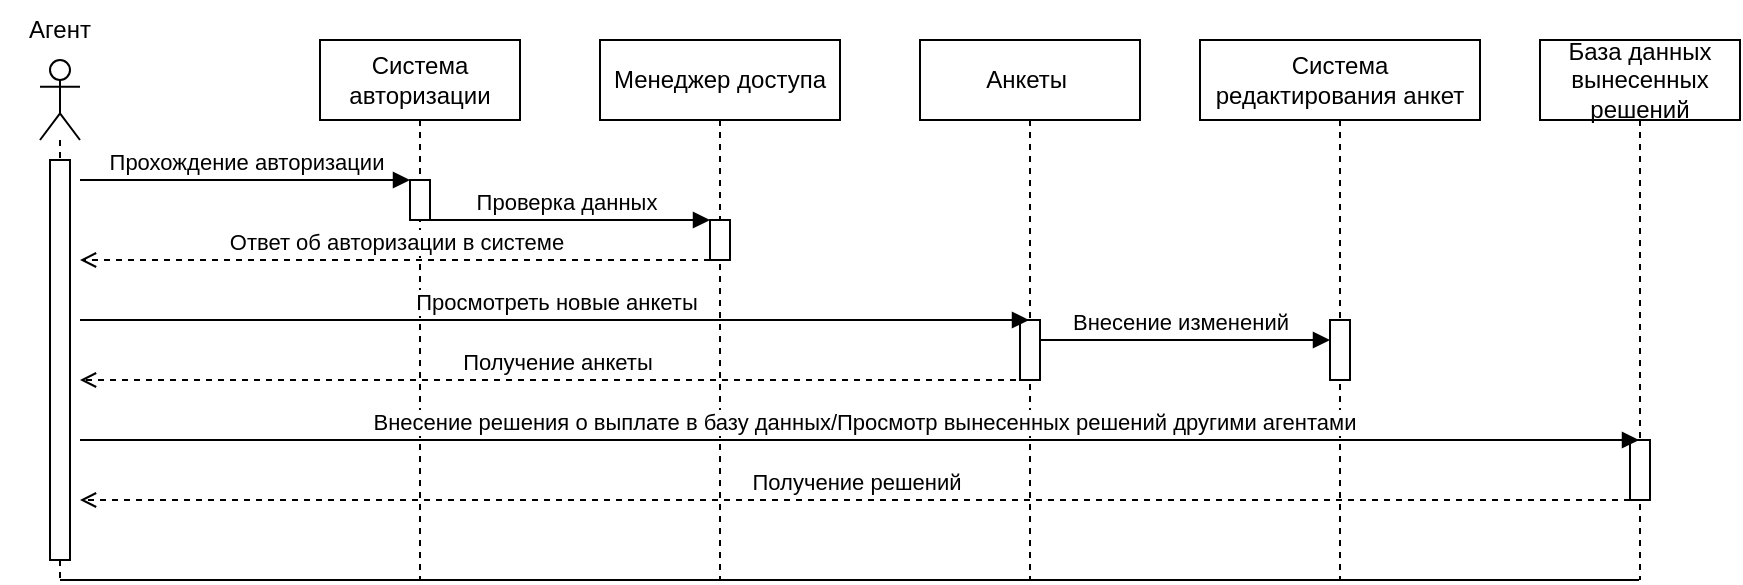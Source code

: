 <mxfile version="24.0.5" type="device">
  <diagram name="Page-1" id="13e1069c-82ec-6db2-03f1-153e76fe0fe0">
    <mxGraphModel dx="1002" dy="1425" grid="1" gridSize="10" guides="1" tooltips="1" connect="1" arrows="1" fold="1" page="1" pageScale="1" pageWidth="1100" pageHeight="850" background="none" math="0" shadow="0">
      <root>
        <mxCell id="0" />
        <mxCell id="1" parent="0" />
        <mxCell id="NbuGMOzVvYBxGx8TZITu-2" value="" style="shape=umlLifeline;perimeter=lifelinePerimeter;whiteSpace=wrap;html=1;container=1;dropTarget=0;collapsible=0;recursiveResize=0;outlineConnect=0;portConstraint=eastwest;newEdgeStyle={&quot;curved&quot;:0,&quot;rounded&quot;:0};participant=umlActor;" parent="1" vertex="1">
          <mxGeometry x="100" y="-690" width="20" height="260" as="geometry" />
        </mxCell>
        <mxCell id="SoTflht_AtjBu9L78oXY-1" value="" style="html=1;points=[[0,0,0,0,5],[0,1,0,0,-5],[1,0,0,0,5],[1,1,0,0,-5]];perimeter=orthogonalPerimeter;outlineConnect=0;targetShapes=umlLifeline;portConstraint=eastwest;newEdgeStyle={&quot;curved&quot;:0,&quot;rounded&quot;:0};" parent="NbuGMOzVvYBxGx8TZITu-2" vertex="1">
          <mxGeometry x="5" y="50" width="10" height="200" as="geometry" />
        </mxCell>
        <mxCell id="NbuGMOzVvYBxGx8TZITu-4" value="Агент" style="text;html=1;align=center;verticalAlign=middle;whiteSpace=wrap;rounded=0;" parent="1" vertex="1">
          <mxGeometry x="80" y="-720" width="60" height="30" as="geometry" />
        </mxCell>
        <mxCell id="NbuGMOzVvYBxGx8TZITu-5" value="Система авторизации" style="shape=umlLifeline;perimeter=lifelinePerimeter;whiteSpace=wrap;html=1;container=1;dropTarget=0;collapsible=0;recursiveResize=0;outlineConnect=0;portConstraint=eastwest;newEdgeStyle={&quot;curved&quot;:0,&quot;rounded&quot;:0};" parent="1" vertex="1">
          <mxGeometry x="240" y="-700" width="100" height="270" as="geometry" />
        </mxCell>
        <mxCell id="NbuGMOzVvYBxGx8TZITu-12" value="" style="html=1;points=[[0,0,0,0,5],[0,1,0,0,-5],[1,0,0,0,5],[1,1,0,0,-5]];perimeter=orthogonalPerimeter;outlineConnect=0;targetShapes=umlLifeline;portConstraint=eastwest;newEdgeStyle={&quot;curved&quot;:0,&quot;rounded&quot;:0};" parent="NbuGMOzVvYBxGx8TZITu-5" vertex="1">
          <mxGeometry x="45" y="70" width="10" height="20" as="geometry" />
        </mxCell>
        <mxCell id="NbuGMOzVvYBxGx8TZITu-6" value="Менеджер доступа" style="shape=umlLifeline;perimeter=lifelinePerimeter;whiteSpace=wrap;html=1;container=1;dropTarget=0;collapsible=0;recursiveResize=0;outlineConnect=0;portConstraint=eastwest;newEdgeStyle={&quot;curved&quot;:0,&quot;rounded&quot;:0};" parent="1" vertex="1">
          <mxGeometry x="380" y="-700" width="120" height="270" as="geometry" />
        </mxCell>
        <mxCell id="SoTflht_AtjBu9L78oXY-3" value="" style="html=1;points=[[0,0,0,0,5],[0,1,0,0,-5],[1,0,0,0,5],[1,1,0,0,-5]];perimeter=orthogonalPerimeter;outlineConnect=0;targetShapes=umlLifeline;portConstraint=eastwest;newEdgeStyle={&quot;curved&quot;:0,&quot;rounded&quot;:0};" parent="NbuGMOzVvYBxGx8TZITu-6" vertex="1">
          <mxGeometry x="55" y="90" width="10" height="20" as="geometry" />
        </mxCell>
        <mxCell id="NbuGMOzVvYBxGx8TZITu-7" value="Анкеты&amp;nbsp;" style="shape=umlLifeline;perimeter=lifelinePerimeter;whiteSpace=wrap;html=1;container=1;dropTarget=0;collapsible=0;recursiveResize=0;outlineConnect=0;portConstraint=eastwest;newEdgeStyle={&quot;curved&quot;:0,&quot;rounded&quot;:0};" parent="1" vertex="1">
          <mxGeometry x="540" y="-700" width="110" height="270" as="geometry" />
        </mxCell>
        <mxCell id="NbuGMOzVvYBxGx8TZITu-14" value="" style="html=1;points=[[0,0,0,0,5],[0,1,0,0,-5],[1,0,0,0,5],[1,1,0,0,-5]];perimeter=orthogonalPerimeter;outlineConnect=0;targetShapes=umlLifeline;portConstraint=eastwest;newEdgeStyle={&quot;curved&quot;:0,&quot;rounded&quot;:0};" parent="NbuGMOzVvYBxGx8TZITu-7" vertex="1">
          <mxGeometry x="50" y="140" width="10" height="30" as="geometry" />
        </mxCell>
        <mxCell id="NbuGMOzVvYBxGx8TZITu-8" value="Система редактирования анкет" style="shape=umlLifeline;perimeter=lifelinePerimeter;whiteSpace=wrap;html=1;container=1;dropTarget=0;collapsible=0;recursiveResize=0;outlineConnect=0;portConstraint=eastwest;newEdgeStyle={&quot;curved&quot;:0,&quot;rounded&quot;:0};" parent="1" vertex="1">
          <mxGeometry x="680" y="-700" width="140" height="270" as="geometry" />
        </mxCell>
        <mxCell id="SoTflht_AtjBu9L78oXY-11" value="" style="html=1;points=[[0,0,0,0,5],[0,1,0,0,-5],[1,0,0,0,5],[1,1,0,0,-5]];perimeter=orthogonalPerimeter;outlineConnect=0;targetShapes=umlLifeline;portConstraint=eastwest;newEdgeStyle={&quot;curved&quot;:0,&quot;rounded&quot;:0};" parent="NbuGMOzVvYBxGx8TZITu-8" vertex="1">
          <mxGeometry x="65" y="140" width="10" height="30" as="geometry" />
        </mxCell>
        <mxCell id="NbuGMOzVvYBxGx8TZITu-9" value="База данных вынесенных решений" style="shape=umlLifeline;perimeter=lifelinePerimeter;whiteSpace=wrap;html=1;container=1;dropTarget=0;collapsible=0;recursiveResize=0;outlineConnect=0;portConstraint=eastwest;newEdgeStyle={&quot;curved&quot;:0,&quot;rounded&quot;:0};" parent="1" vertex="1">
          <mxGeometry x="850" y="-700" width="100" height="270" as="geometry" />
        </mxCell>
        <mxCell id="SoTflht_AtjBu9L78oXY-14" value="" style="html=1;points=[[0,0,0,0,5],[0,1,0,0,-5],[1,0,0,0,5],[1,1,0,0,-5]];perimeter=orthogonalPerimeter;outlineConnect=0;targetShapes=umlLifeline;portConstraint=eastwest;newEdgeStyle={&quot;curved&quot;:0,&quot;rounded&quot;:0};" parent="NbuGMOzVvYBxGx8TZITu-9" vertex="1">
          <mxGeometry x="45" y="200" width="10" height="30" as="geometry" />
        </mxCell>
        <mxCell id="NbuGMOzVvYBxGx8TZITu-11" value="Прохождение авторизации" style="html=1;verticalAlign=bottom;endArrow=block;curved=0;rounded=0;" parent="1" target="NbuGMOzVvYBxGx8TZITu-12" edge="1">
          <mxGeometry x="0.006" width="80" relative="1" as="geometry">
            <mxPoint x="120" y="-630" as="sourcePoint" />
            <mxPoint x="290" y="-630" as="targetPoint" />
            <mxPoint as="offset" />
          </mxGeometry>
        </mxCell>
        <mxCell id="NbuGMOzVvYBxGx8TZITu-17" value="Просмотреть новые анкеты" style="html=1;verticalAlign=bottom;endArrow=block;curved=0;rounded=0;" parent="1" target="NbuGMOzVvYBxGx8TZITu-7" edge="1">
          <mxGeometry width="80" relative="1" as="geometry">
            <mxPoint x="120" y="-560" as="sourcePoint" />
            <mxPoint x="285" y="-560" as="targetPoint" />
          </mxGeometry>
        </mxCell>
        <mxCell id="9M8fOsbj6Vv8VguwBPAu-1" value="" style="endArrow=none;html=1;rounded=0;" parent="1" edge="1">
          <mxGeometry width="50" height="50" relative="1" as="geometry">
            <mxPoint x="110" y="-430" as="sourcePoint" />
            <mxPoint x="899.5" y="-430" as="targetPoint" />
          </mxGeometry>
        </mxCell>
        <mxCell id="SoTflht_AtjBu9L78oXY-2" value="Проверка данных" style="html=1;verticalAlign=bottom;endArrow=block;curved=0;rounded=0;" parent="1" target="SoTflht_AtjBu9L78oXY-3" edge="1">
          <mxGeometry x="0.006" width="80" relative="1" as="geometry">
            <mxPoint x="290" y="-610" as="sourcePoint" />
            <mxPoint x="430" y="-610" as="targetPoint" />
            <mxPoint as="offset" />
          </mxGeometry>
        </mxCell>
        <mxCell id="SoTflht_AtjBu9L78oXY-4" value="Ответ об авторизации в системе" style="html=1;verticalAlign=bottom;endArrow=open;curved=0;rounded=0;exitX=0.5;exitY=0;exitDx=0;exitDy=0;exitPerimeter=0;dashed=1;endFill=0;" parent="1" edge="1">
          <mxGeometry width="80" relative="1" as="geometry">
            <mxPoint x="435" y="-590" as="sourcePoint" />
            <mxPoint x="120" y="-590" as="targetPoint" />
            <mxPoint as="offset" />
          </mxGeometry>
        </mxCell>
        <mxCell id="SoTflht_AtjBu9L78oXY-10" value="Получение анкеты&amp;nbsp;" style="html=1;verticalAlign=bottom;endArrow=open;curved=0;rounded=0;exitX=0.5;exitY=0;exitDx=0;exitDy=0;exitPerimeter=0;dashed=1;endFill=0;" parent="1" edge="1">
          <mxGeometry width="80" relative="1" as="geometry">
            <mxPoint x="600" y="-530" as="sourcePoint" />
            <mxPoint x="120" y="-530" as="targetPoint" />
            <mxPoint as="offset" />
          </mxGeometry>
        </mxCell>
        <mxCell id="SoTflht_AtjBu9L78oXY-12" value="Внесение изменений" style="html=1;verticalAlign=bottom;endArrow=block;curved=0;rounded=0;exitX=1;exitY=0.333;exitDx=0;exitDy=0;exitPerimeter=0;" parent="1" edge="1" source="NbuGMOzVvYBxGx8TZITu-14">
          <mxGeometry x="-0.035" width="80" relative="1" as="geometry">
            <mxPoint x="610" y="-550" as="sourcePoint" />
            <mxPoint x="745" y="-550" as="targetPoint" />
            <mxPoint as="offset" />
          </mxGeometry>
        </mxCell>
        <mxCell id="SoTflht_AtjBu9L78oXY-13" value="Внесение решения о выплате в базу данных/Просмотр вынесенных решений другими агентами" style="html=1;verticalAlign=bottom;endArrow=block;curved=0;rounded=0;" parent="1" target="NbuGMOzVvYBxGx8TZITu-9" edge="1">
          <mxGeometry x="0.006" width="80" relative="1" as="geometry">
            <mxPoint x="120" y="-500" as="sourcePoint" />
            <mxPoint x="285" y="-500" as="targetPoint" />
            <mxPoint as="offset" />
          </mxGeometry>
        </mxCell>
        <mxCell id="SoTflht_AtjBu9L78oXY-18" value="Получение решений" style="html=1;verticalAlign=bottom;endArrow=open;curved=0;rounded=0;exitX=0.5;exitY=0;exitDx=0;exitDy=0;exitPerimeter=0;dashed=1;endFill=0;" parent="1" edge="1">
          <mxGeometry width="80" relative="1" as="geometry">
            <mxPoint x="895" y="-470" as="sourcePoint" />
            <mxPoint x="120" y="-470" as="targetPoint" />
            <mxPoint as="offset" />
          </mxGeometry>
        </mxCell>
      </root>
    </mxGraphModel>
  </diagram>
</mxfile>
